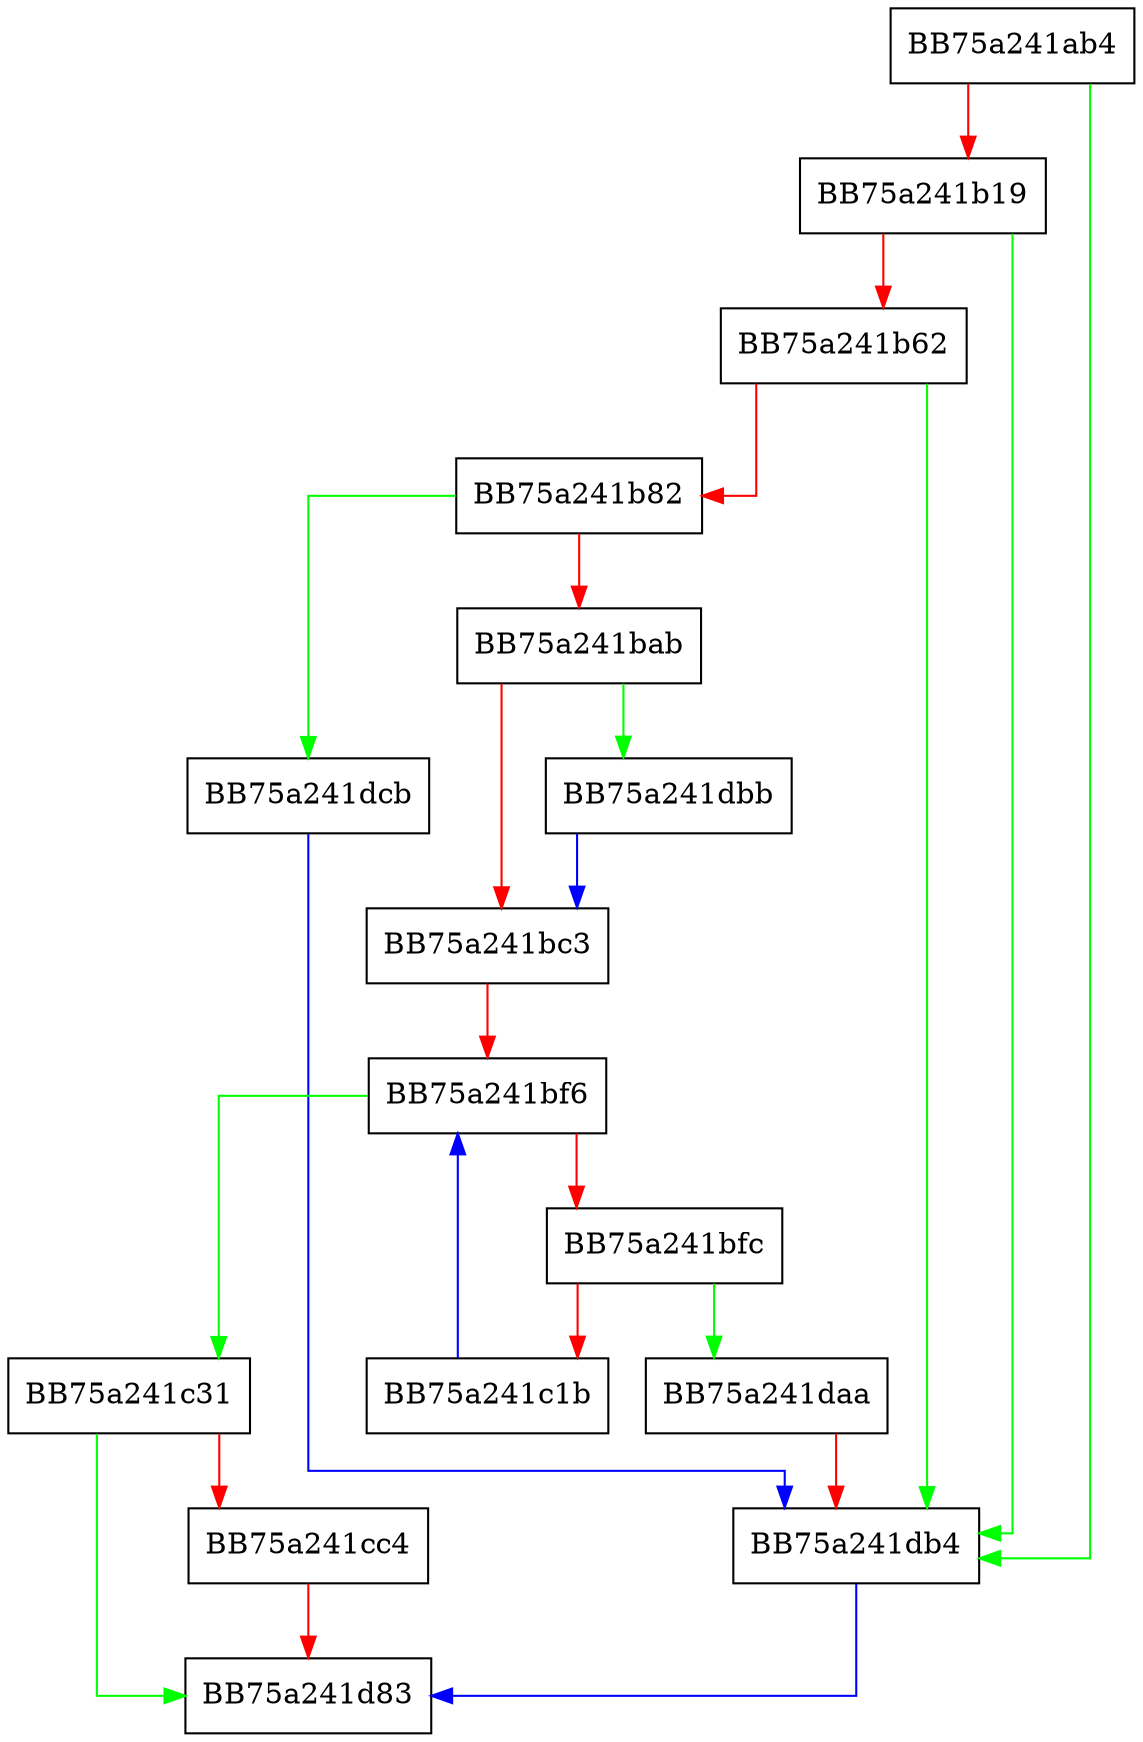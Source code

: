 digraph init {
  node [shape="box"];
  graph [splines=ortho];
  BB75a241ab4 -> BB75a241db4 [color="green"];
  BB75a241ab4 -> BB75a241b19 [color="red"];
  BB75a241b19 -> BB75a241db4 [color="green"];
  BB75a241b19 -> BB75a241b62 [color="red"];
  BB75a241b62 -> BB75a241db4 [color="green"];
  BB75a241b62 -> BB75a241b82 [color="red"];
  BB75a241b82 -> BB75a241dcb [color="green"];
  BB75a241b82 -> BB75a241bab [color="red"];
  BB75a241bab -> BB75a241dbb [color="green"];
  BB75a241bab -> BB75a241bc3 [color="red"];
  BB75a241bc3 -> BB75a241bf6 [color="red"];
  BB75a241bf6 -> BB75a241c31 [color="green"];
  BB75a241bf6 -> BB75a241bfc [color="red"];
  BB75a241bfc -> BB75a241daa [color="green"];
  BB75a241bfc -> BB75a241c1b [color="red"];
  BB75a241c1b -> BB75a241bf6 [color="blue"];
  BB75a241c31 -> BB75a241d83 [color="green"];
  BB75a241c31 -> BB75a241cc4 [color="red"];
  BB75a241cc4 -> BB75a241d83 [color="red"];
  BB75a241daa -> BB75a241db4 [color="red"];
  BB75a241db4 -> BB75a241d83 [color="blue"];
  BB75a241dbb -> BB75a241bc3 [color="blue"];
  BB75a241dcb -> BB75a241db4 [color="blue"];
}